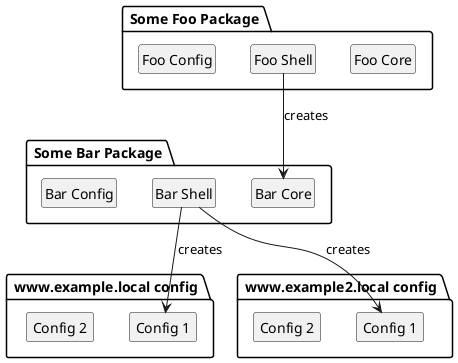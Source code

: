 @startuml

hide circle
hide members

package " Some Foo Package " as P1 {
    class "Foo Core" as FooCore
    class "Foo Shell" as FooShell
    class "Foo Config" as FooConfig
}

package " Some Bar Package " as P2 {
    class "Bar Core" as BarCore
    class "Bar Shell" as BarShell
    class "Bar Config" as BarConfig
}

package " www.example.local config " as P3 {
    class " Config 1 " as Config11
    class " Config 2 " as Config12
}

package " www.example2.local config " as P4 {
    class " Config 1 " as Config21
    class " Config 2 " as Config22
}

FooShell  --> BarCore: creates
BarShell --> Config11: creates
BarShell --> Config21: creates

@enduml
